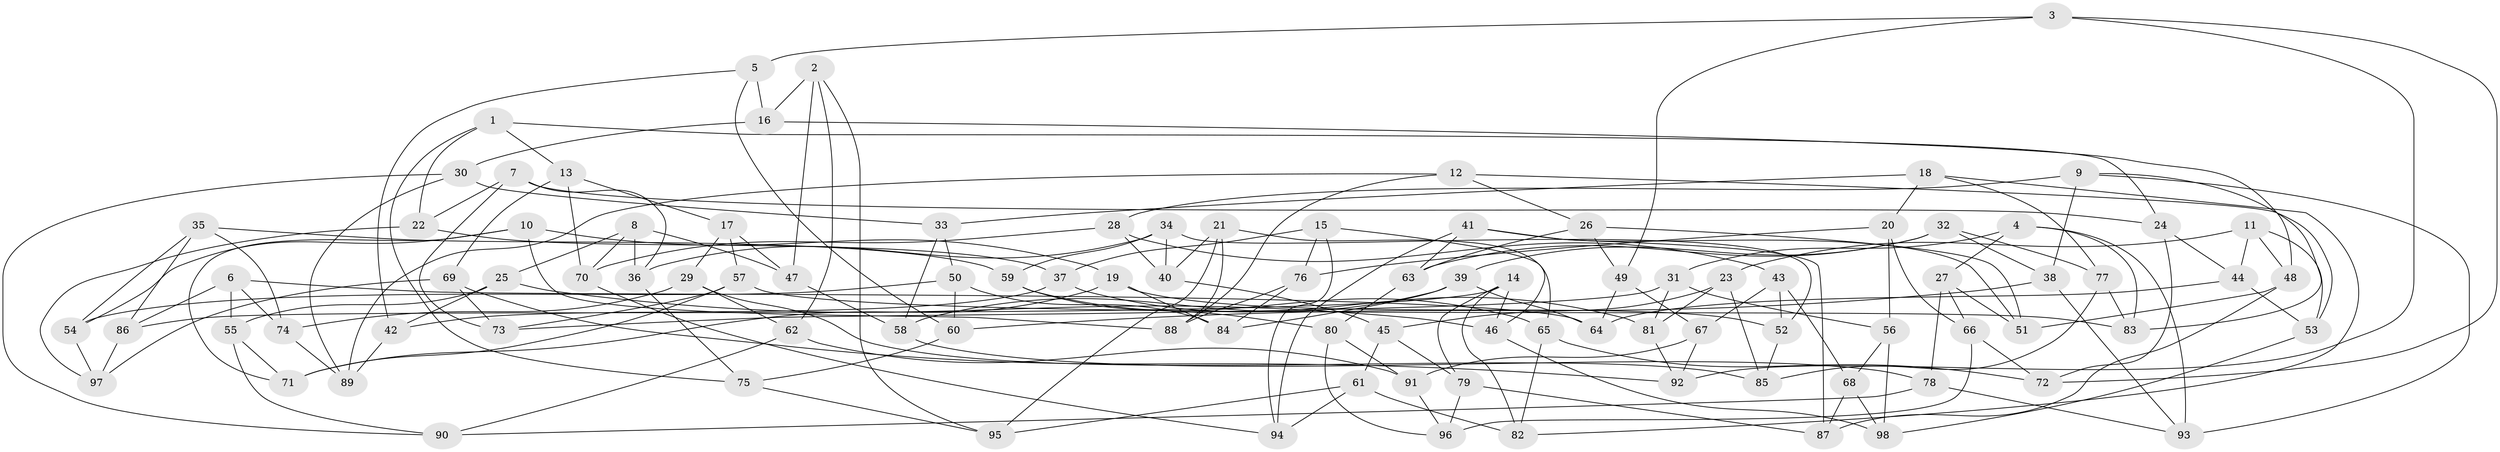 // Generated by graph-tools (version 1.1) at 2025/11/02/27/25 16:11:42]
// undirected, 98 vertices, 196 edges
graph export_dot {
graph [start="1"]
  node [color=gray90,style=filled];
  1;
  2;
  3;
  4;
  5;
  6;
  7;
  8;
  9;
  10;
  11;
  12;
  13;
  14;
  15;
  16;
  17;
  18;
  19;
  20;
  21;
  22;
  23;
  24;
  25;
  26;
  27;
  28;
  29;
  30;
  31;
  32;
  33;
  34;
  35;
  36;
  37;
  38;
  39;
  40;
  41;
  42;
  43;
  44;
  45;
  46;
  47;
  48;
  49;
  50;
  51;
  52;
  53;
  54;
  55;
  56;
  57;
  58;
  59;
  60;
  61;
  62;
  63;
  64;
  65;
  66;
  67;
  68;
  69;
  70;
  71;
  72;
  73;
  74;
  75;
  76;
  77;
  78;
  79;
  80;
  81;
  82;
  83;
  84;
  85;
  86;
  87;
  88;
  89;
  90;
  91;
  92;
  93;
  94;
  95;
  96;
  97;
  98;
  1 -- 75;
  1 -- 24;
  1 -- 13;
  1 -- 22;
  2 -- 95;
  2 -- 62;
  2 -- 16;
  2 -- 47;
  3 -- 49;
  3 -- 72;
  3 -- 92;
  3 -- 5;
  4 -- 93;
  4 -- 83;
  4 -- 31;
  4 -- 27;
  5 -- 42;
  5 -- 16;
  5 -- 60;
  6 -- 55;
  6 -- 74;
  6 -- 64;
  6 -- 86;
  7 -- 36;
  7 -- 22;
  7 -- 24;
  7 -- 73;
  8 -- 70;
  8 -- 36;
  8 -- 25;
  8 -- 47;
  9 -- 83;
  9 -- 93;
  9 -- 38;
  9 -- 28;
  10 -- 71;
  10 -- 88;
  10 -- 19;
  10 -- 54;
  11 -- 44;
  11 -- 23;
  11 -- 48;
  11 -- 53;
  12 -- 89;
  12 -- 26;
  12 -- 88;
  12 -- 53;
  13 -- 17;
  13 -- 70;
  13 -- 69;
  14 -- 82;
  14 -- 46;
  14 -- 79;
  14 -- 86;
  15 -- 94;
  15 -- 76;
  15 -- 46;
  15 -- 37;
  16 -- 48;
  16 -- 30;
  17 -- 29;
  17 -- 57;
  17 -- 47;
  18 -- 82;
  18 -- 77;
  18 -- 20;
  18 -- 33;
  19 -- 84;
  19 -- 71;
  19 -- 52;
  20 -- 56;
  20 -- 76;
  20 -- 66;
  21 -- 40;
  21 -- 88;
  21 -- 65;
  21 -- 95;
  22 -- 37;
  22 -- 97;
  23 -- 85;
  23 -- 45;
  23 -- 81;
  24 -- 72;
  24 -- 44;
  25 -- 55;
  25 -- 42;
  25 -- 46;
  26 -- 49;
  26 -- 63;
  26 -- 51;
  27 -- 66;
  27 -- 51;
  27 -- 78;
  28 -- 70;
  28 -- 43;
  28 -- 40;
  29 -- 74;
  29 -- 62;
  29 -- 85;
  30 -- 33;
  30 -- 90;
  30 -- 89;
  31 -- 81;
  31 -- 73;
  31 -- 56;
  32 -- 38;
  32 -- 77;
  32 -- 63;
  32 -- 39;
  33 -- 50;
  33 -- 58;
  34 -- 52;
  34 -- 40;
  34 -- 59;
  34 -- 36;
  35 -- 86;
  35 -- 59;
  35 -- 74;
  35 -- 54;
  36 -- 75;
  37 -- 42;
  37 -- 81;
  38 -- 93;
  38 -- 60;
  39 -- 64;
  39 -- 84;
  39 -- 58;
  40 -- 45;
  41 -- 51;
  41 -- 87;
  41 -- 63;
  41 -- 94;
  42 -- 89;
  43 -- 67;
  43 -- 52;
  43 -- 68;
  44 -- 64;
  44 -- 53;
  45 -- 79;
  45 -- 61;
  46 -- 98;
  47 -- 58;
  48 -- 51;
  48 -- 87;
  49 -- 64;
  49 -- 67;
  50 -- 60;
  50 -- 54;
  50 -- 84;
  52 -- 85;
  53 -- 98;
  54 -- 97;
  55 -- 90;
  55 -- 71;
  56 -- 98;
  56 -- 68;
  57 -- 71;
  57 -- 73;
  57 -- 83;
  58 -- 78;
  59 -- 65;
  59 -- 80;
  60 -- 75;
  61 -- 94;
  61 -- 95;
  61 -- 82;
  62 -- 91;
  62 -- 90;
  63 -- 80;
  65 -- 82;
  65 -- 72;
  66 -- 96;
  66 -- 72;
  67 -- 91;
  67 -- 92;
  68 -- 98;
  68 -- 87;
  69 -- 73;
  69 -- 97;
  69 -- 92;
  70 -- 94;
  74 -- 89;
  75 -- 95;
  76 -- 88;
  76 -- 84;
  77 -- 83;
  77 -- 85;
  78 -- 90;
  78 -- 93;
  79 -- 87;
  79 -- 96;
  80 -- 96;
  80 -- 91;
  81 -- 92;
  86 -- 97;
  91 -- 96;
}
